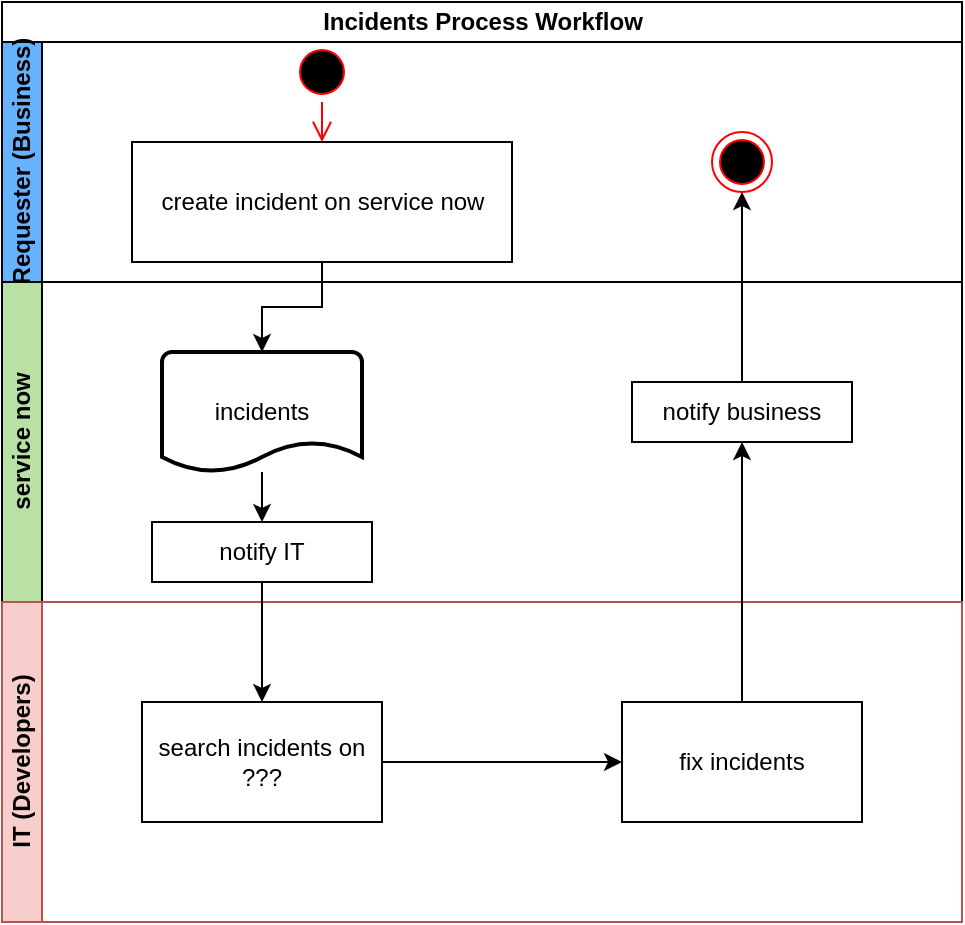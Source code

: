 <mxfile version="20.7.4" type="github"><diagram id="prtHgNgQTEPvFCAcTncT" name="Page-1"><mxGraphModel dx="823" dy="521" grid="1" gridSize="10" guides="1" tooltips="1" connect="1" arrows="1" fold="1" page="1" pageScale="1" pageWidth="827" pageHeight="1169" math="0" shadow="0"><root><mxCell id="0"/><mxCell id="1" parent="0"/><mxCell id="mDKhFkaSFijxj3H64HYs-34" value="Incidents Process Workflow" style="swimlane;childLayout=stackLayout;resizeParent=1;resizeParentMax=0;horizontal=1;startSize=20;horizontalStack=0;html=1;" vertex="1" parent="1"><mxGeometry x="90" y="110" width="480" height="300" as="geometry"/></mxCell><mxCell id="mDKhFkaSFijxj3H64HYs-35" value="Requester (Business)" style="swimlane;startSize=20;horizontal=0;html=1;fillColor=#66B2FF;fontColor=#000000;" vertex="1" parent="mDKhFkaSFijxj3H64HYs-34"><mxGeometry y="20" width="480" height="120" as="geometry"/></mxCell><mxCell id="mDKhFkaSFijxj3H64HYs-51" value="" style="ellipse;html=1;shape=startState;fillColor=#000000;strokeColor=#ff0000;fontColor=#000000;" vertex="1" parent="mDKhFkaSFijxj3H64HYs-35"><mxGeometry x="145" width="30" height="30" as="geometry"/></mxCell><mxCell id="mDKhFkaSFijxj3H64HYs-53" value="create incident on service now" style="html=1;fontColor=#000000;fillColor=#FFFFFF;" vertex="1" parent="mDKhFkaSFijxj3H64HYs-35"><mxGeometry x="65" y="50" width="190" height="60" as="geometry"/></mxCell><mxCell id="mDKhFkaSFijxj3H64HYs-52" value="" style="edgeStyle=orthogonalEdgeStyle;html=1;verticalAlign=bottom;endArrow=open;endSize=8;strokeColor=#ff0000;rounded=0;fontColor=#000000;" edge="1" source="mDKhFkaSFijxj3H64HYs-51" parent="mDKhFkaSFijxj3H64HYs-35" target="mDKhFkaSFijxj3H64HYs-53"><mxGeometry relative="1" as="geometry"><mxPoint x="175" y="120" as="targetPoint"/></mxGeometry></mxCell><mxCell id="mDKhFkaSFijxj3H64HYs-66" value="" style="ellipse;html=1;shape=endState;fillColor=#000000;strokeColor=#ff0000;fontColor=#000000;" vertex="1" parent="mDKhFkaSFijxj3H64HYs-35"><mxGeometry x="355" y="45" width="30" height="30" as="geometry"/></mxCell><mxCell id="mDKhFkaSFijxj3H64HYs-38" value="service now" style="swimlane;startSize=20;horizontal=0;html=1;fontColor=#000000;fillColor=#B9E0A5;" vertex="1" parent="mDKhFkaSFijxj3H64HYs-34"><mxGeometry y="140" width="480" height="160" as="geometry"/></mxCell><mxCell id="mDKhFkaSFijxj3H64HYs-77" style="edgeStyle=orthogonalEdgeStyle;rounded=0;orthogonalLoop=1;jettySize=auto;html=1;entryX=0.5;entryY=0;entryDx=0;entryDy=0;fontColor=#000000;" edge="1" parent="mDKhFkaSFijxj3H64HYs-38" source="mDKhFkaSFijxj3H64HYs-57" target="mDKhFkaSFijxj3H64HYs-59"><mxGeometry relative="1" as="geometry"/></mxCell><mxCell id="mDKhFkaSFijxj3H64HYs-57" value="incidents" style="strokeWidth=2;html=1;shape=mxgraph.flowchart.document2;whiteSpace=wrap;size=0.25;fontColor=#000000;fillColor=#FFFFFF;" vertex="1" parent="mDKhFkaSFijxj3H64HYs-38"><mxGeometry x="80" y="35" width="100" height="60" as="geometry"/></mxCell><mxCell id="mDKhFkaSFijxj3H64HYs-59" value="notify IT" style="rounded=0;whiteSpace=wrap;html=1;fontColor=#000000;fillColor=#FFFFFF;" vertex="1" parent="mDKhFkaSFijxj3H64HYs-38"><mxGeometry x="75" y="120" width="110" height="30" as="geometry"/></mxCell><mxCell id="mDKhFkaSFijxj3H64HYs-68" value="notify business" style="rounded=0;whiteSpace=wrap;html=1;fontColor=#000000;fillColor=#FFFFFF;" vertex="1" parent="mDKhFkaSFijxj3H64HYs-38"><mxGeometry x="315" y="50" width="110" height="30" as="geometry"/></mxCell><mxCell id="mDKhFkaSFijxj3H64HYs-56" style="edgeStyle=orthogonalEdgeStyle;rounded=0;orthogonalLoop=1;jettySize=auto;html=1;fontColor=#000000;" edge="1" parent="mDKhFkaSFijxj3H64HYs-34" source="mDKhFkaSFijxj3H64HYs-53" target="mDKhFkaSFijxj3H64HYs-57"><mxGeometry relative="1" as="geometry"><mxPoint x="320" y="190" as="targetPoint"/></mxGeometry></mxCell><mxCell id="mDKhFkaSFijxj3H64HYs-65" style="edgeStyle=orthogonalEdgeStyle;rounded=0;orthogonalLoop=1;jettySize=auto;html=1;fontColor=#000000;startArrow=none;" edge="1" parent="mDKhFkaSFijxj3H64HYs-34" source="mDKhFkaSFijxj3H64HYs-68" target="mDKhFkaSFijxj3H64HYs-66"><mxGeometry relative="1" as="geometry"><mxPoint x="440" y="90" as="targetPoint"/><Array as="points"/></mxGeometry></mxCell><mxCell id="mDKhFkaSFijxj3H64HYs-50" value="IT (Developers)" style="swimlane;startSize=20;horizontal=0;html=1;fillColor=#f8cecc;strokeColor=#b85450;" vertex="1" parent="1"><mxGeometry x="90" y="410" width="480" height="160" as="geometry"/></mxCell><mxCell id="mDKhFkaSFijxj3H64HYs-60" value="search incidents on ???" style="whiteSpace=wrap;html=1;fillColor=#FFFFFF;fontColor=#000000;rounded=0;" vertex="1" parent="mDKhFkaSFijxj3H64HYs-50"><mxGeometry x="70" y="50" width="120" height="60" as="geometry"/></mxCell><mxCell id="mDKhFkaSFijxj3H64HYs-63" value="fix incidents" style="whiteSpace=wrap;html=1;fillColor=#FFFFFF;fontColor=#000000;rounded=0;" vertex="1" parent="mDKhFkaSFijxj3H64HYs-50"><mxGeometry x="310" y="50" width="120" height="60" as="geometry"/></mxCell><mxCell id="mDKhFkaSFijxj3H64HYs-62" style="edgeStyle=orthogonalEdgeStyle;rounded=0;orthogonalLoop=1;jettySize=auto;html=1;fontColor=#000000;" edge="1" parent="mDKhFkaSFijxj3H64HYs-50" source="mDKhFkaSFijxj3H64HYs-60" target="mDKhFkaSFijxj3H64HYs-63"><mxGeometry relative="1" as="geometry"><mxPoint x="400" y="80.0" as="targetPoint"/></mxGeometry></mxCell><mxCell id="mDKhFkaSFijxj3H64HYs-61" style="edgeStyle=orthogonalEdgeStyle;rounded=0;orthogonalLoop=1;jettySize=auto;html=1;fontColor=#000000;" edge="1" parent="1" source="mDKhFkaSFijxj3H64HYs-59" target="mDKhFkaSFijxj3H64HYs-60"><mxGeometry relative="1" as="geometry"/></mxCell><mxCell id="mDKhFkaSFijxj3H64HYs-74" style="edgeStyle=orthogonalEdgeStyle;rounded=0;orthogonalLoop=1;jettySize=auto;html=1;entryX=0.5;entryY=1;entryDx=0;entryDy=0;fontColor=#000000;" edge="1" parent="1" source="mDKhFkaSFijxj3H64HYs-63" target="mDKhFkaSFijxj3H64HYs-68"><mxGeometry relative="1" as="geometry"/></mxCell></root></mxGraphModel></diagram></mxfile>